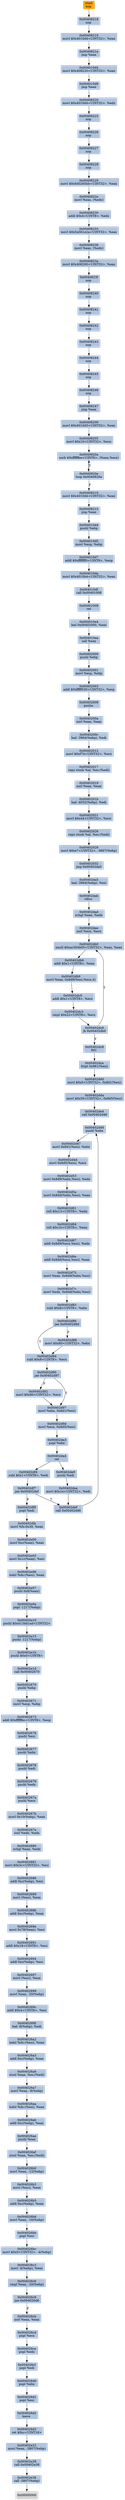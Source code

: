 digraph G {
node[shape=rectangle,style=filled,fillcolor=lightsteelblue,color=lightsteelblue]
bgcolor="transparent"
a0x00408217nop_[label="start\nnop ",color="lightgrey",fillcolor="orange"];
a0x00408218nop_[label="0x00408218\nnop "];
a0x00408219movl_0x4010d4UINT32_eax[label="0x00408219\nmovl $0x4010d4<UINT32>, %eax"];
a0x0040821ejmp_eax[label="0x0040821e\njmp %eax"];
a0x004010d4movl_0x408220UINT32_eax[label="0x004010d4\nmovl $0x408220<UINT32>, %eax"];
a0x004010d9jmp_eax[label="0x004010d9\njmp %eax"];
a0x00408220movl_0x4010d4UINT32_edx[label="0x00408220\nmovl $0x4010d4<UINT32>, %edx"];
a0x00408225nop_[label="0x00408225\nnop "];
a0x00408226nop_[label="0x00408226\nnop "];
a0x00408227nop_[label="0x00408227\nnop "];
a0x00408228nop_[label="0x00408228\nnop "];
a0x00408229movl_0x6d0265bbUINT32_eax[label="0x00408229\nmovl $0x6d0265bb<UINT32>, %eax"];
a0x0040822emovl_eax_edx_[label="0x0040822e\nmovl %eax, (%edx)"];
a0x00408230addl_0x4UINT8_edx[label="0x00408230\naddl $0x4<UINT8>, %edx"];
a0x00408233movl_0x5a561e2aUINT32_eax[label="0x00408233\nmovl $0x5a561e2a<UINT32>, %eax"];
a0x00408238movl_eax_edx_[label="0x00408238\nmovl %eax, (%edx)"];
a0x0040823amovl_0x408200UINT32_eax[label="0x0040823a\nmovl $0x408200<UINT32>, %eax"];
a0x0040823fnop_[label="0x0040823f\nnop "];
a0x00408240nop_[label="0x00408240\nnop "];
a0x00408241nop_[label="0x00408241\nnop "];
a0x00408242nop_[label="0x00408242\nnop "];
a0x00408243nop_[label="0x00408243\nnop "];
a0x00408244nop_[label="0x00408244\nnop "];
a0x00408245nop_[label="0x00408245\nnop "];
a0x00408246nop_[label="0x00408246\nnop "];
a0x00408247jmp_eax[label="0x00408247\njmp %eax"];
a0x00408200movl_0x4010d3UINT32_eax[label="0x00408200\nmovl $0x4010d3<UINT32>, %eax"];
a0x00408205movl_0x10UINT32_ecx[label="0x00408205\nmovl $0x10<UINT32>, %ecx"];
a0x0040820axorb_0xffffffeeUINT8_eaxecx_[label="0x0040820a\nxorb $0xffffffee<UINT8>, (%eax,%ecx)"];
a0x0040820eloop_0x0040820a[label="0x0040820e\nloop 0x0040820a"];
a0x00408210movl_0x4010d4UINT32_eax[label="0x00408210\nmovl $0x4010d4<UINT32>, %eax"];
a0x00408215jmp_eax[label="0x00408215\njmp %eax"];
a0x004010d4pushl_ebp[label="0x004010d4\npushl %ebp"];
a0x004010d5movl_esp_ebp[label="0x004010d5\nmovl %esp, %ebp"];
a0x004010d7addl_0xfffffff0UINT8_esp[label="0x004010d7\naddl $0xfffffff0<UINT8>, %esp"];
a0x004010damovl_0x4010b4UINT32_eax[label="0x004010da\nmovl $0x4010b4<UINT32>, %eax"];
a0x004010dfcall_0x00401008[label="0x004010df\ncall 0x00401008"];
a0x00401008ret[label="0x00401008\nret"];
a0x004010e4leal_0x00402000_eax[label="0x004010e4\nleal 0x00402000, %eax"];
a0x004010eacall_eax[label="0x004010ea\ncall %eax"];
a0x00402000pushl_ebp[label="0x00402000\npushl %ebp"];
a0x00402001movl_esp_ebp[label="0x00402001\nmovl %esp, %ebp"];
a0x00402003addl_0xfffff030UINT32_esp[label="0x00402003\naddl $0xfffff030<UINT32>, %esp"];
a0x00402009pusha_[label="0x00402009\npusha "];
a0x0040200axorl_eax_eax[label="0x0040200a\nxorl %eax, %eax"];
a0x0040200cleal__3964ebp__edi[label="0x0040200c\nleal -3964(%ebp), %edi"];
a0x00402012movl_0xf74UINT32_ecx[label="0x00402012\nmovl $0xf74<UINT32>, %ecx"];
a0x00402017repz_stosb_al_es_edi_[label="0x00402017\nrepz stosb %al, %es:(%edi)"];
a0x00402019xorl_eax_eax[label="0x00402019\nxorl %eax, %eax"];
a0x0040201bleal__4032ebp__edi[label="0x0040201b\nleal -4032(%ebp), %edi"];
a0x00402021movl_0x44UINT32_ecx[label="0x00402021\nmovl $0x44<UINT32>, %ecx"];
a0x00402026repz_stosb_al_es_edi_[label="0x00402026\nrepz stosb %al, %es:(%edi)"];
a0x00402028movl_0xe7UINT32__3667ebp_[label="0x00402028\nmovl $0xe7<UINT32>, -3667(%ebp)"];
a0x00402032jmp_0x00402da5[label="0x00402032\njmp 0x00402da5"];
a0x00402da5leal__3964ebp__esi[label="0x00402da5\nleal -3964(%ebp), %esi"];
a0x00402dabrdtsc_[label="0x00402dab\nrdtsc "];
a0x00402dadxchgl_eax_edx[label="0x00402dad\nxchgl %eax, %edx"];
a0x00402daexorl_ecx_ecx[label="0x00402dae\nxorl %ecx, %ecx"];
a0x00402db0imull_0xac564b05UINT32_eax_eax[label="0x00402db0\nimull $0xac564b05<UINT32>, %eax, %eax"];
a0x00402db6addl_0x1UINT8_eax[label="0x00402db6\naddl $0x1<UINT8>, %eax"];
a0x00402db9movl_eax_0x8d9esiecx4_[label="0x00402db9\nmovl %eax, 0x8d9(%esi,%ecx,4)"];
a0x00402dc0addl_0x1UINT8_ecx[label="0x00402dc0\naddl $0x1<UINT8>, %ecx"];
a0x00402dc3cmpl_0x22UINT8_ecx[label="0x00402dc3\ncmpl $0x22<UINT8>, %ecx"];
a0x00402dc6jb_0x00402db0[label="0x00402dc6\njb 0x00402db0"];
a0x00402dc8fld1_[label="0x00402dc8\nfld1 "];
a0x00402dcafstpt_0x961esi_[label="0x00402dca\nfstpt 0x961(%esi)"];
a0x00402dd0movl_0x0UINT32_0x8d1esi_[label="0x00402dd0\nmovl $0x0<UINT32>, 0x8d1(%esi)"];
a0x00402ddamovl_0x50UINT32_0x8d5esi_[label="0x00402dda\nmovl $0x50<UINT32>, 0x8d5(%esi)"];
a0x00402de4call_0x00402d46[label="0x00402de4\ncall 0x00402d46"];
a0x00402d46pushl_ebx[label="0x00402d46\npushl %ebx"];
a0x00402d47movl_0x8d1esi__ebx[label="0x00402d47\nmovl 0x8d1(%esi), %ebx"];
a0x00402d4dmovl_0x8d5esi__ecx[label="0x00402d4d\nmovl 0x8d5(%esi), %ecx"];
a0x00402d53movl_0x8d9ebxesi__edx[label="0x00402d53\nmovl 0x8d9(%ebx,%esi), %edx"];
a0x00402d5amovl_0x8ddebxesi__eax[label="0x00402d5a\nmovl 0x8dd(%ebx,%esi), %eax"];
a0x00402d61roll_0x13UINT8_edx[label="0x00402d61\nroll $0x13<UINT8>, %edx"];
a0x00402d64roll_0x1bUINT8_eax[label="0x00402d64\nroll $0x1b<UINT8>, %eax"];
a0x00402d67addl_0x8d9ecxesi__edx[label="0x00402d67\naddl 0x8d9(%ecx,%esi), %edx"];
a0x00402d6eaddl_0x8ddecxesi__eax[label="0x00402d6e\naddl 0x8dd(%ecx,%esi), %eax"];
a0x00402d75movl_eax_0x8d9ebxesi_[label="0x00402d75\nmovl %eax, 0x8d9(%ebx,%esi)"];
a0x00402d7cmovl_edx_0x8ddebxesi_[label="0x00402d7c\nmovl %edx, 0x8dd(%ebx,%esi)"];
a0x00402d83subl_0x8UINT8_ebx[label="0x00402d83\nsubl $0x8<UINT8>, %ebx"];
a0x00402d86jae_0x00402d8d[label="0x00402d86\njae 0x00402d8d"];
a0x00402d88movl_0x80UINT32_ebx[label="0x00402d88\nmovl $0x80<UINT32>, %ebx"];
a0x00402d8dsubl_0x8UINT8_ecx[label="0x00402d8d\nsubl $0x8<UINT8>, %ecx"];
a0x00402d90jae_0x00402d97[label="0x00402d90\njae 0x00402d97"];
a0x00402d97movl_ebx_0x8d1esi_[label="0x00402d97\nmovl %ebx, 0x8d1(%esi)"];
a0x00402d9dmovl_ecx_0x8d5esi_[label="0x00402d9d\nmovl %ecx, 0x8d5(%esi)"];
a0x00402da3popl_ebx[label="0x00402da3\npopl %ebx"];
a0x00402da4ret[label="0x00402da4\nret"];
a0x00402de9pushl_edi[label="0x00402de9\npushl %edi"];
a0x00402deamovl_0x1eUINT32_edi[label="0x00402dea\nmovl $0x1e<UINT32>, %edi"];
a0x00402defcall_0x00402d46[label="0x00402def\ncall 0x00402d46"];
a0x00402df4subl_0x1UINT8_edi[label="0x00402df4\nsubl $0x1<UINT8>, %edi"];
a0x00402df7jne_0x00402def[label="0x00402df7\njne 0x00402def"];
a0x00402d92movl_0x80UINT32_ecx[label="0x00402d92\nmovl $0x80<UINT32>, %ecx"];
a0x00402df9popl_edi[label="0x00402df9\npopl %edi"];
a0x00402dfamovl_fs_0x30_eax[label="0x00402dfa\nmovl %fs:0x30, %eax"];
a0x00402e00movl_0xceax__eax[label="0x00402e00\nmovl 0xc(%eax), %eax"];
a0x00402e03movl_0x1ceax__esi[label="0x00402e03\nmovl 0x1c(%eax), %esi"];
a0x00402e06lodsl_ds_esi__eax[label="0x00402e06\nlodsl %ds:(%esi), %eax"];
a0x00402e07pushl_0x8eax_[label="0x00402e07\npushl 0x8(%eax)"];
a0x00402e0apopl__1217ebp_[label="0x00402e0a\npopl -1217(%ebp)"];
a0x00402e10pushl_0x4134d1adUINT32[label="0x00402e10\npushl $0x4134d1ad<UINT32>"];
a0x00402e15pushl__1217ebp_[label="0x00402e15\npushl -1217(%ebp)"];
a0x00402e1bpushl_0x0UINT8[label="0x00402e1b\npushl $0x0<UINT8>"];
a0x00402e1dcall_0x00402670[label="0x00402e1d\ncall 0x00402670"];
a0x00402670pushl_ebp[label="0x00402670\npushl %ebp"];
a0x00402671movl_esp_ebp[label="0x00402671\nmovl %esp, %ebp"];
a0x00402673addl_0xffffffecUINT8_esp[label="0x00402673\naddl $0xffffffec<UINT8>, %esp"];
a0x00402676pushl_esi[label="0x00402676\npushl %esi"];
a0x00402677pushl_ebx[label="0x00402677\npushl %ebx"];
a0x00402678pushl_edi[label="0x00402678\npushl %edi"];
a0x00402679pushl_edx[label="0x00402679\npushl %edx"];
a0x0040267apushl_ecx[label="0x0040267a\npushl %ecx"];
a0x0040267bmovl_0x10ebp__eax[label="0x0040267b\nmovl 0x10(%ebp), %eax"];
a0x0040267exorl_edx_edx[label="0x0040267e\nxorl %edx, %edx"];
a0x00402680xchgl_eax_edx[label="0x00402680\nxchgl %eax, %edx"];
a0x00402681movl_0x3cUINT32_esi[label="0x00402681\nmovl $0x3c<UINT32>, %esi"];
a0x00402686addl_0xcebp__esi[label="0x00402686\naddl 0xc(%ebp), %esi"];
a0x00402689movl_esi__eax[label="0x00402689\nmovl (%esi), %eax"];
a0x0040268baddl_0xcebp__eax[label="0x0040268b\naddl 0xc(%ebp), %eax"];
a0x0040268emovl_0x78eax__esi[label="0x0040268e\nmovl 0x78(%eax), %esi"];
a0x00402691addl_0x18UINT8_esi[label="0x00402691\naddl $0x18<UINT8>, %esi"];
a0x00402694addl_0xcebp__esi[label="0x00402694\naddl 0xc(%ebp), %esi"];
a0x00402697movl_esi__eax[label="0x00402697\nmovl (%esi), %eax"];
a0x00402699movl_eax__20ebp_[label="0x00402699\nmovl %eax, -20(%ebp)"];
a0x0040269caddl_0x4UINT8_esi[label="0x0040269c\naddl $0x4<UINT8>, %esi"];
a0x0040269fleal__8ebp__edi[label="0x0040269f\nleal -8(%ebp), %edi"];
a0x004026a2lodsl_ds_esi__eax[label="0x004026a2\nlodsl %ds:(%esi), %eax"];
a0x004026a3addl_0xcebp__eax[label="0x004026a3\naddl 0xc(%ebp), %eax"];
a0x004026a6stosl_eax_es_edi_[label="0x004026a6\nstosl %eax, %es:(%edi)"];
a0x004026a7movl_eax__8ebp_[label="0x004026a7\nmovl %eax, -8(%ebp)"];
a0x004026aalodsl_ds_esi__eax[label="0x004026aa\nlodsl %ds:(%esi), %eax"];
a0x004026abaddl_0xcebp__eax[label="0x004026ab\naddl 0xc(%ebp), %eax"];
a0x004026aepushl_eax[label="0x004026ae\npushl %eax"];
a0x004026afstosl_eax_es_edi_[label="0x004026af\nstosl %eax, %es:(%edi)"];
a0x004026b0movl_eax__12ebp_[label="0x004026b0\nmovl %eax, -12(%ebp)"];
a0x004026b3movl_esi__eax[label="0x004026b3\nmovl (%esi), %eax"];
a0x004026b5addl_0xcebp__eax[label="0x004026b5\naddl 0xc(%ebp), %eax"];
a0x004026b8movl_eax__16ebp_[label="0x004026b8\nmovl %eax, -16(%ebp)"];
a0x004026bbpopl_esi[label="0x004026bb\npopl %esi"];
a0x004026bcmovl_0x0UINT32__4ebp_[label="0x004026bc\nmovl $0x0<UINT32>, -4(%ebp)"];
a0x004026c3movl__4ebp__eax[label="0x004026c3\nmovl -4(%ebp), %eax"];
a0x004026c6cmpl_eax__20ebp_[label="0x004026c6\ncmpl %eax, -20(%ebp)"];
a0x004026c9jne_0x004026d6[label="0x004026c9\njne 0x004026d6"];
a0x004026cbxorl_eax_eax[label="0x004026cb\nxorl %eax, %eax"];
a0x004026cdpopl_ecx[label="0x004026cd\npopl %ecx"];
a0x004026cepopl_edx[label="0x004026ce\npopl %edx"];
a0x004026cfpopl_edi[label="0x004026cf\npopl %edi"];
a0x004026d0popl_ebx[label="0x004026d0\npopl %ebx"];
a0x004026d1popl_esi[label="0x004026d1\npopl %esi"];
a0x004026d2leave_[label="0x004026d2\nleave "];
a0x004026d3ret_0xcUINT16[label="0x004026d3\nret $0xc<UINT16>"];
a0x00402e22movl_eax__3807ebp_[label="0x00402e22\nmovl %eax, -3807(%ebp)"];
a0x00402e28call_0x00402e36[label="0x00402e28\ncall 0x00402e36"];
a0x00402e36call__3807ebp_[label="0x00402e36\ncall -3807(%ebp)"];
a0x00000000[label="0x00000000",color="lightgrey",fillcolor="lightgrey"];
a0x00408217nop_ -> a0x00408218nop_ [color="#000000"];
a0x00408218nop_ -> a0x00408219movl_0x4010d4UINT32_eax [color="#000000"];
a0x00408219movl_0x4010d4UINT32_eax -> a0x0040821ejmp_eax [color="#000000"];
a0x0040821ejmp_eax -> a0x004010d4movl_0x408220UINT32_eax [color="#000000"];
a0x004010d4movl_0x408220UINT32_eax -> a0x004010d9jmp_eax [color="#000000"];
a0x004010d9jmp_eax -> a0x00408220movl_0x4010d4UINT32_edx [color="#000000"];
a0x00408220movl_0x4010d4UINT32_edx -> a0x00408225nop_ [color="#000000"];
a0x00408225nop_ -> a0x00408226nop_ [color="#000000"];
a0x00408226nop_ -> a0x00408227nop_ [color="#000000"];
a0x00408227nop_ -> a0x00408228nop_ [color="#000000"];
a0x00408228nop_ -> a0x00408229movl_0x6d0265bbUINT32_eax [color="#000000"];
a0x00408229movl_0x6d0265bbUINT32_eax -> a0x0040822emovl_eax_edx_ [color="#000000"];
a0x0040822emovl_eax_edx_ -> a0x00408230addl_0x4UINT8_edx [color="#000000"];
a0x00408230addl_0x4UINT8_edx -> a0x00408233movl_0x5a561e2aUINT32_eax [color="#000000"];
a0x00408233movl_0x5a561e2aUINT32_eax -> a0x00408238movl_eax_edx_ [color="#000000"];
a0x00408238movl_eax_edx_ -> a0x0040823amovl_0x408200UINT32_eax [color="#000000"];
a0x0040823amovl_0x408200UINT32_eax -> a0x0040823fnop_ [color="#000000"];
a0x0040823fnop_ -> a0x00408240nop_ [color="#000000"];
a0x00408240nop_ -> a0x00408241nop_ [color="#000000"];
a0x00408241nop_ -> a0x00408242nop_ [color="#000000"];
a0x00408242nop_ -> a0x00408243nop_ [color="#000000"];
a0x00408243nop_ -> a0x00408244nop_ [color="#000000"];
a0x00408244nop_ -> a0x00408245nop_ [color="#000000"];
a0x00408245nop_ -> a0x00408246nop_ [color="#000000"];
a0x00408246nop_ -> a0x00408247jmp_eax [color="#000000"];
a0x00408247jmp_eax -> a0x00408200movl_0x4010d3UINT32_eax [color="#000000"];
a0x00408200movl_0x4010d3UINT32_eax -> a0x00408205movl_0x10UINT32_ecx [color="#000000"];
a0x00408205movl_0x10UINT32_ecx -> a0x0040820axorb_0xffffffeeUINT8_eaxecx_ [color="#000000"];
a0x0040820axorb_0xffffffeeUINT8_eaxecx_ -> a0x0040820eloop_0x0040820a [color="#000000"];
a0x0040820eloop_0x0040820a -> a0x0040820axorb_0xffffffeeUINT8_eaxecx_ [color="#000000",label="T"];
a0x0040820eloop_0x0040820a -> a0x00408210movl_0x4010d4UINT32_eax [color="#000000",label="F"];
a0x00408210movl_0x4010d4UINT32_eax -> a0x00408215jmp_eax [color="#000000"];
a0x00408215jmp_eax -> a0x004010d4pushl_ebp [color="#000000"];
a0x004010d4pushl_ebp -> a0x004010d5movl_esp_ebp [color="#000000"];
a0x004010d5movl_esp_ebp -> a0x004010d7addl_0xfffffff0UINT8_esp [color="#000000"];
a0x004010d7addl_0xfffffff0UINT8_esp -> a0x004010damovl_0x4010b4UINT32_eax [color="#000000"];
a0x004010damovl_0x4010b4UINT32_eax -> a0x004010dfcall_0x00401008 [color="#000000"];
a0x004010dfcall_0x00401008 -> a0x00401008ret [color="#000000"];
a0x00401008ret -> a0x004010e4leal_0x00402000_eax [color="#000000"];
a0x004010e4leal_0x00402000_eax -> a0x004010eacall_eax [color="#000000"];
a0x004010eacall_eax -> a0x00402000pushl_ebp [color="#000000"];
a0x00402000pushl_ebp -> a0x00402001movl_esp_ebp [color="#000000"];
a0x00402001movl_esp_ebp -> a0x00402003addl_0xfffff030UINT32_esp [color="#000000"];
a0x00402003addl_0xfffff030UINT32_esp -> a0x00402009pusha_ [color="#000000"];
a0x00402009pusha_ -> a0x0040200axorl_eax_eax [color="#000000"];
a0x0040200axorl_eax_eax -> a0x0040200cleal__3964ebp__edi [color="#000000"];
a0x0040200cleal__3964ebp__edi -> a0x00402012movl_0xf74UINT32_ecx [color="#000000"];
a0x00402012movl_0xf74UINT32_ecx -> a0x00402017repz_stosb_al_es_edi_ [color="#000000"];
a0x00402017repz_stosb_al_es_edi_ -> a0x00402019xorl_eax_eax [color="#000000"];
a0x00402019xorl_eax_eax -> a0x0040201bleal__4032ebp__edi [color="#000000"];
a0x0040201bleal__4032ebp__edi -> a0x00402021movl_0x44UINT32_ecx [color="#000000"];
a0x00402021movl_0x44UINT32_ecx -> a0x00402026repz_stosb_al_es_edi_ [color="#000000"];
a0x00402026repz_stosb_al_es_edi_ -> a0x00402028movl_0xe7UINT32__3667ebp_ [color="#000000"];
a0x00402028movl_0xe7UINT32__3667ebp_ -> a0x00402032jmp_0x00402da5 [color="#000000"];
a0x00402032jmp_0x00402da5 -> a0x00402da5leal__3964ebp__esi [color="#000000"];
a0x00402da5leal__3964ebp__esi -> a0x00402dabrdtsc_ [color="#000000"];
a0x00402dabrdtsc_ -> a0x00402dadxchgl_eax_edx [color="#000000"];
a0x00402dadxchgl_eax_edx -> a0x00402daexorl_ecx_ecx [color="#000000"];
a0x00402daexorl_ecx_ecx -> a0x00402db0imull_0xac564b05UINT32_eax_eax [color="#000000"];
a0x00402db0imull_0xac564b05UINT32_eax_eax -> a0x00402db6addl_0x1UINT8_eax [color="#000000"];
a0x00402db6addl_0x1UINT8_eax -> a0x00402db9movl_eax_0x8d9esiecx4_ [color="#000000"];
a0x00402db9movl_eax_0x8d9esiecx4_ -> a0x00402dc0addl_0x1UINT8_ecx [color="#000000"];
a0x00402dc0addl_0x1UINT8_ecx -> a0x00402dc3cmpl_0x22UINT8_ecx [color="#000000"];
a0x00402dc3cmpl_0x22UINT8_ecx -> a0x00402dc6jb_0x00402db0 [color="#000000"];
a0x00402dc6jb_0x00402db0 -> a0x00402db0imull_0xac564b05UINT32_eax_eax [color="#000000",label="T"];
a0x00402dc6jb_0x00402db0 -> a0x00402dc8fld1_ [color="#000000",label="F"];
a0x00402dc8fld1_ -> a0x00402dcafstpt_0x961esi_ [color="#000000"];
a0x00402dcafstpt_0x961esi_ -> a0x00402dd0movl_0x0UINT32_0x8d1esi_ [color="#000000"];
a0x00402dd0movl_0x0UINT32_0x8d1esi_ -> a0x00402ddamovl_0x50UINT32_0x8d5esi_ [color="#000000"];
a0x00402ddamovl_0x50UINT32_0x8d5esi_ -> a0x00402de4call_0x00402d46 [color="#000000"];
a0x00402de4call_0x00402d46 -> a0x00402d46pushl_ebx [color="#000000"];
a0x00402d46pushl_ebx -> a0x00402d47movl_0x8d1esi__ebx [color="#000000"];
a0x00402d47movl_0x8d1esi__ebx -> a0x00402d4dmovl_0x8d5esi__ecx [color="#000000"];
a0x00402d4dmovl_0x8d5esi__ecx -> a0x00402d53movl_0x8d9ebxesi__edx [color="#000000"];
a0x00402d53movl_0x8d9ebxesi__edx -> a0x00402d5amovl_0x8ddebxesi__eax [color="#000000"];
a0x00402d5amovl_0x8ddebxesi__eax -> a0x00402d61roll_0x13UINT8_edx [color="#000000"];
a0x00402d61roll_0x13UINT8_edx -> a0x00402d64roll_0x1bUINT8_eax [color="#000000"];
a0x00402d64roll_0x1bUINT8_eax -> a0x00402d67addl_0x8d9ecxesi__edx [color="#000000"];
a0x00402d67addl_0x8d9ecxesi__edx -> a0x00402d6eaddl_0x8ddecxesi__eax [color="#000000"];
a0x00402d6eaddl_0x8ddecxesi__eax -> a0x00402d75movl_eax_0x8d9ebxesi_ [color="#000000"];
a0x00402d75movl_eax_0x8d9ebxesi_ -> a0x00402d7cmovl_edx_0x8ddebxesi_ [color="#000000"];
a0x00402d7cmovl_edx_0x8ddebxesi_ -> a0x00402d83subl_0x8UINT8_ebx [color="#000000"];
a0x00402d83subl_0x8UINT8_ebx -> a0x00402d86jae_0x00402d8d [color="#000000"];
a0x00402d86jae_0x00402d8d -> a0x00402d88movl_0x80UINT32_ebx [color="#000000",label="F"];
a0x00402d88movl_0x80UINT32_ebx -> a0x00402d8dsubl_0x8UINT8_ecx [color="#000000"];
a0x00402d8dsubl_0x8UINT8_ecx -> a0x00402d90jae_0x00402d97 [color="#000000"];
a0x00402d90jae_0x00402d97 -> a0x00402d97movl_ebx_0x8d1esi_ [color="#000000",label="T"];
a0x00402d97movl_ebx_0x8d1esi_ -> a0x00402d9dmovl_ecx_0x8d5esi_ [color="#000000"];
a0x00402d9dmovl_ecx_0x8d5esi_ -> a0x00402da3popl_ebx [color="#000000"];
a0x00402da3popl_ebx -> a0x00402da4ret [color="#000000"];
a0x00402da4ret -> a0x00402de9pushl_edi [color="#000000"];
a0x00402de9pushl_edi -> a0x00402deamovl_0x1eUINT32_edi [color="#000000"];
a0x00402deamovl_0x1eUINT32_edi -> a0x00402defcall_0x00402d46 [color="#000000"];
a0x00402defcall_0x00402d46 -> a0x00402d46pushl_ebx [color="#000000"];
a0x00402d86jae_0x00402d8d -> a0x00402d8dsubl_0x8UINT8_ecx [color="#000000",label="T"];
a0x00402da4ret -> a0x00402df4subl_0x1UINT8_edi [color="#000000"];
a0x00402df4subl_0x1UINT8_edi -> a0x00402df7jne_0x00402def [color="#000000"];
a0x00402df7jne_0x00402def -> a0x00402defcall_0x00402d46 [color="#000000",label="T"];
a0x00402d90jae_0x00402d97 -> a0x00402d92movl_0x80UINT32_ecx [color="#000000",label="F"];
a0x00402d92movl_0x80UINT32_ecx -> a0x00402d97movl_ebx_0x8d1esi_ [color="#000000"];
a0x00402df7jne_0x00402def -> a0x00402df9popl_edi [color="#000000",label="F"];
a0x00402df9popl_edi -> a0x00402dfamovl_fs_0x30_eax [color="#000000"];
a0x00402dfamovl_fs_0x30_eax -> a0x00402e00movl_0xceax__eax [color="#000000"];
a0x00402e00movl_0xceax__eax -> a0x00402e03movl_0x1ceax__esi [color="#000000"];
a0x00402e03movl_0x1ceax__esi -> a0x00402e06lodsl_ds_esi__eax [color="#000000"];
a0x00402e06lodsl_ds_esi__eax -> a0x00402e07pushl_0x8eax_ [color="#000000"];
a0x00402e07pushl_0x8eax_ -> a0x00402e0apopl__1217ebp_ [color="#000000"];
a0x00402e0apopl__1217ebp_ -> a0x00402e10pushl_0x4134d1adUINT32 [color="#000000"];
a0x00402e10pushl_0x4134d1adUINT32 -> a0x00402e15pushl__1217ebp_ [color="#000000"];
a0x00402e15pushl__1217ebp_ -> a0x00402e1bpushl_0x0UINT8 [color="#000000"];
a0x00402e1bpushl_0x0UINT8 -> a0x00402e1dcall_0x00402670 [color="#000000"];
a0x00402e1dcall_0x00402670 -> a0x00402670pushl_ebp [color="#000000"];
a0x00402670pushl_ebp -> a0x00402671movl_esp_ebp [color="#000000"];
a0x00402671movl_esp_ebp -> a0x00402673addl_0xffffffecUINT8_esp [color="#000000"];
a0x00402673addl_0xffffffecUINT8_esp -> a0x00402676pushl_esi [color="#000000"];
a0x00402676pushl_esi -> a0x00402677pushl_ebx [color="#000000"];
a0x00402677pushl_ebx -> a0x00402678pushl_edi [color="#000000"];
a0x00402678pushl_edi -> a0x00402679pushl_edx [color="#000000"];
a0x00402679pushl_edx -> a0x0040267apushl_ecx [color="#000000"];
a0x0040267apushl_ecx -> a0x0040267bmovl_0x10ebp__eax [color="#000000"];
a0x0040267bmovl_0x10ebp__eax -> a0x0040267exorl_edx_edx [color="#000000"];
a0x0040267exorl_edx_edx -> a0x00402680xchgl_eax_edx [color="#000000"];
a0x00402680xchgl_eax_edx -> a0x00402681movl_0x3cUINT32_esi [color="#000000"];
a0x00402681movl_0x3cUINT32_esi -> a0x00402686addl_0xcebp__esi [color="#000000"];
a0x00402686addl_0xcebp__esi -> a0x00402689movl_esi__eax [color="#000000"];
a0x00402689movl_esi__eax -> a0x0040268baddl_0xcebp__eax [color="#000000"];
a0x0040268baddl_0xcebp__eax -> a0x0040268emovl_0x78eax__esi [color="#000000"];
a0x0040268emovl_0x78eax__esi -> a0x00402691addl_0x18UINT8_esi [color="#000000"];
a0x00402691addl_0x18UINT8_esi -> a0x00402694addl_0xcebp__esi [color="#000000"];
a0x00402694addl_0xcebp__esi -> a0x00402697movl_esi__eax [color="#000000"];
a0x00402697movl_esi__eax -> a0x00402699movl_eax__20ebp_ [color="#000000"];
a0x00402699movl_eax__20ebp_ -> a0x0040269caddl_0x4UINT8_esi [color="#000000"];
a0x0040269caddl_0x4UINT8_esi -> a0x0040269fleal__8ebp__edi [color="#000000"];
a0x0040269fleal__8ebp__edi -> a0x004026a2lodsl_ds_esi__eax [color="#000000"];
a0x004026a2lodsl_ds_esi__eax -> a0x004026a3addl_0xcebp__eax [color="#000000"];
a0x004026a3addl_0xcebp__eax -> a0x004026a6stosl_eax_es_edi_ [color="#000000"];
a0x004026a6stosl_eax_es_edi_ -> a0x004026a7movl_eax__8ebp_ [color="#000000"];
a0x004026a7movl_eax__8ebp_ -> a0x004026aalodsl_ds_esi__eax [color="#000000"];
a0x004026aalodsl_ds_esi__eax -> a0x004026abaddl_0xcebp__eax [color="#000000"];
a0x004026abaddl_0xcebp__eax -> a0x004026aepushl_eax [color="#000000"];
a0x004026aepushl_eax -> a0x004026afstosl_eax_es_edi_ [color="#000000"];
a0x004026afstosl_eax_es_edi_ -> a0x004026b0movl_eax__12ebp_ [color="#000000"];
a0x004026b0movl_eax__12ebp_ -> a0x004026b3movl_esi__eax [color="#000000"];
a0x004026b3movl_esi__eax -> a0x004026b5addl_0xcebp__eax [color="#000000"];
a0x004026b5addl_0xcebp__eax -> a0x004026b8movl_eax__16ebp_ [color="#000000"];
a0x004026b8movl_eax__16ebp_ -> a0x004026bbpopl_esi [color="#000000"];
a0x004026bbpopl_esi -> a0x004026bcmovl_0x0UINT32__4ebp_ [color="#000000"];
a0x004026bcmovl_0x0UINT32__4ebp_ -> a0x004026c3movl__4ebp__eax [color="#000000"];
a0x004026c3movl__4ebp__eax -> a0x004026c6cmpl_eax__20ebp_ [color="#000000"];
a0x004026c6cmpl_eax__20ebp_ -> a0x004026c9jne_0x004026d6 [color="#000000"];
a0x004026c9jne_0x004026d6 -> a0x004026cbxorl_eax_eax [color="#000000",label="F"];
a0x004026cbxorl_eax_eax -> a0x004026cdpopl_ecx [color="#000000"];
a0x004026cdpopl_ecx -> a0x004026cepopl_edx [color="#000000"];
a0x004026cepopl_edx -> a0x004026cfpopl_edi [color="#000000"];
a0x004026cfpopl_edi -> a0x004026d0popl_ebx [color="#000000"];
a0x004026d0popl_ebx -> a0x004026d1popl_esi [color="#000000"];
a0x004026d1popl_esi -> a0x004026d2leave_ [color="#000000"];
a0x004026d2leave_ -> a0x004026d3ret_0xcUINT16 [color="#000000"];
a0x004026d3ret_0xcUINT16 -> a0x00402e22movl_eax__3807ebp_ [color="#000000"];
a0x00402e22movl_eax__3807ebp_ -> a0x00402e28call_0x00402e36 [color="#000000"];
a0x00402e28call_0x00402e36 -> a0x00402e36call__3807ebp_ [color="#000000"];
a0x00402e36call__3807ebp_ -> a0x00000000 [color="#000000"];
}
